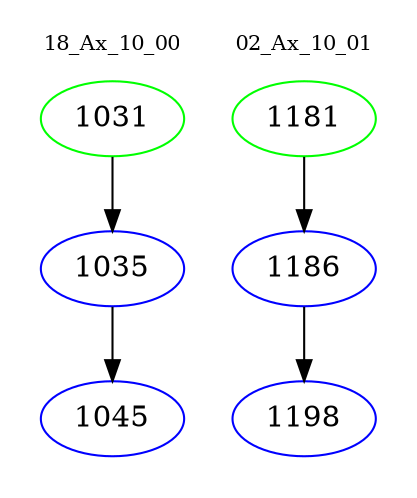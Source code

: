digraph{
subgraph cluster_0 {
color = white
label = "18_Ax_10_00";
fontsize=10;
T0_1031 [label="1031", color="green"]
T0_1031 -> T0_1035 [color="black"]
T0_1035 [label="1035", color="blue"]
T0_1035 -> T0_1045 [color="black"]
T0_1045 [label="1045", color="blue"]
}
subgraph cluster_1 {
color = white
label = "02_Ax_10_01";
fontsize=10;
T1_1181 [label="1181", color="green"]
T1_1181 -> T1_1186 [color="black"]
T1_1186 [label="1186", color="blue"]
T1_1186 -> T1_1198 [color="black"]
T1_1198 [label="1198", color="blue"]
}
}

